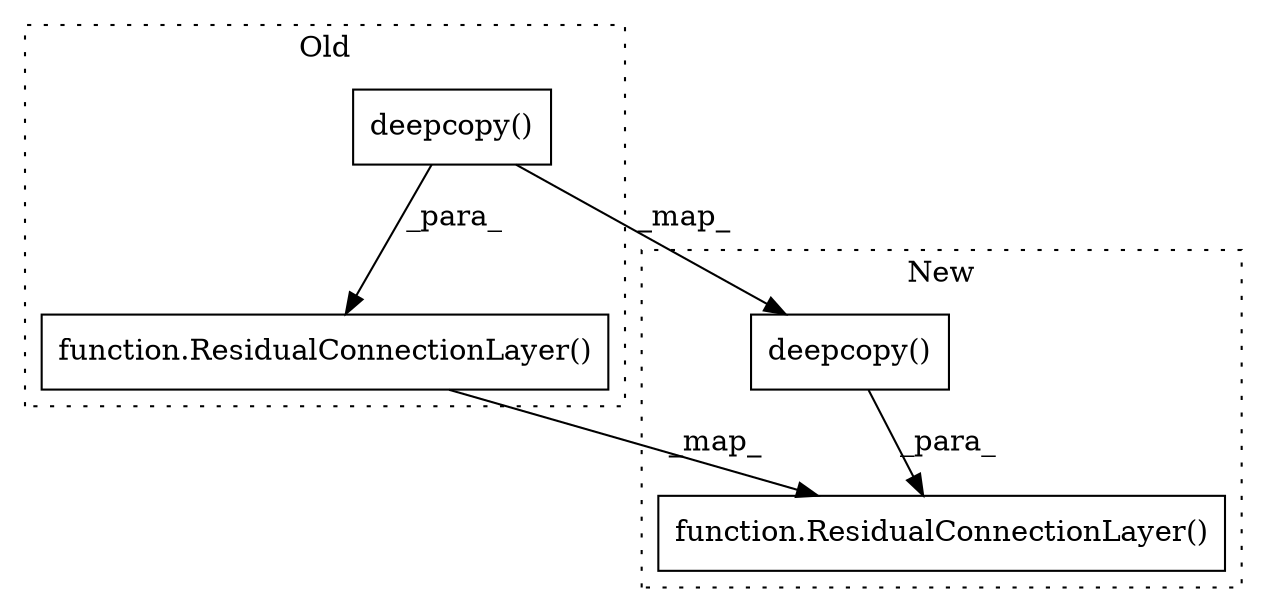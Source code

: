 digraph G {
subgraph cluster0 {
1 [label="function.ResidualConnectionLayer()" a="75" s="701,764" l="24,1" shape="box"];
3 [label="deepcopy()" a="75" s="725,749" l="14,1" shape="box"];
label = "Old";
style="dotted";
}
subgraph cluster1 {
2 [label="function.ResidualConnectionLayer()" a="75" s="502,554" l="24,1" shape="box"];
4 [label="deepcopy()" a="75" s="526,544" l="14,1" shape="box"];
label = "New";
style="dotted";
}
1 -> 2 [label="_map_"];
3 -> 4 [label="_map_"];
3 -> 1 [label="_para_"];
4 -> 2 [label="_para_"];
}